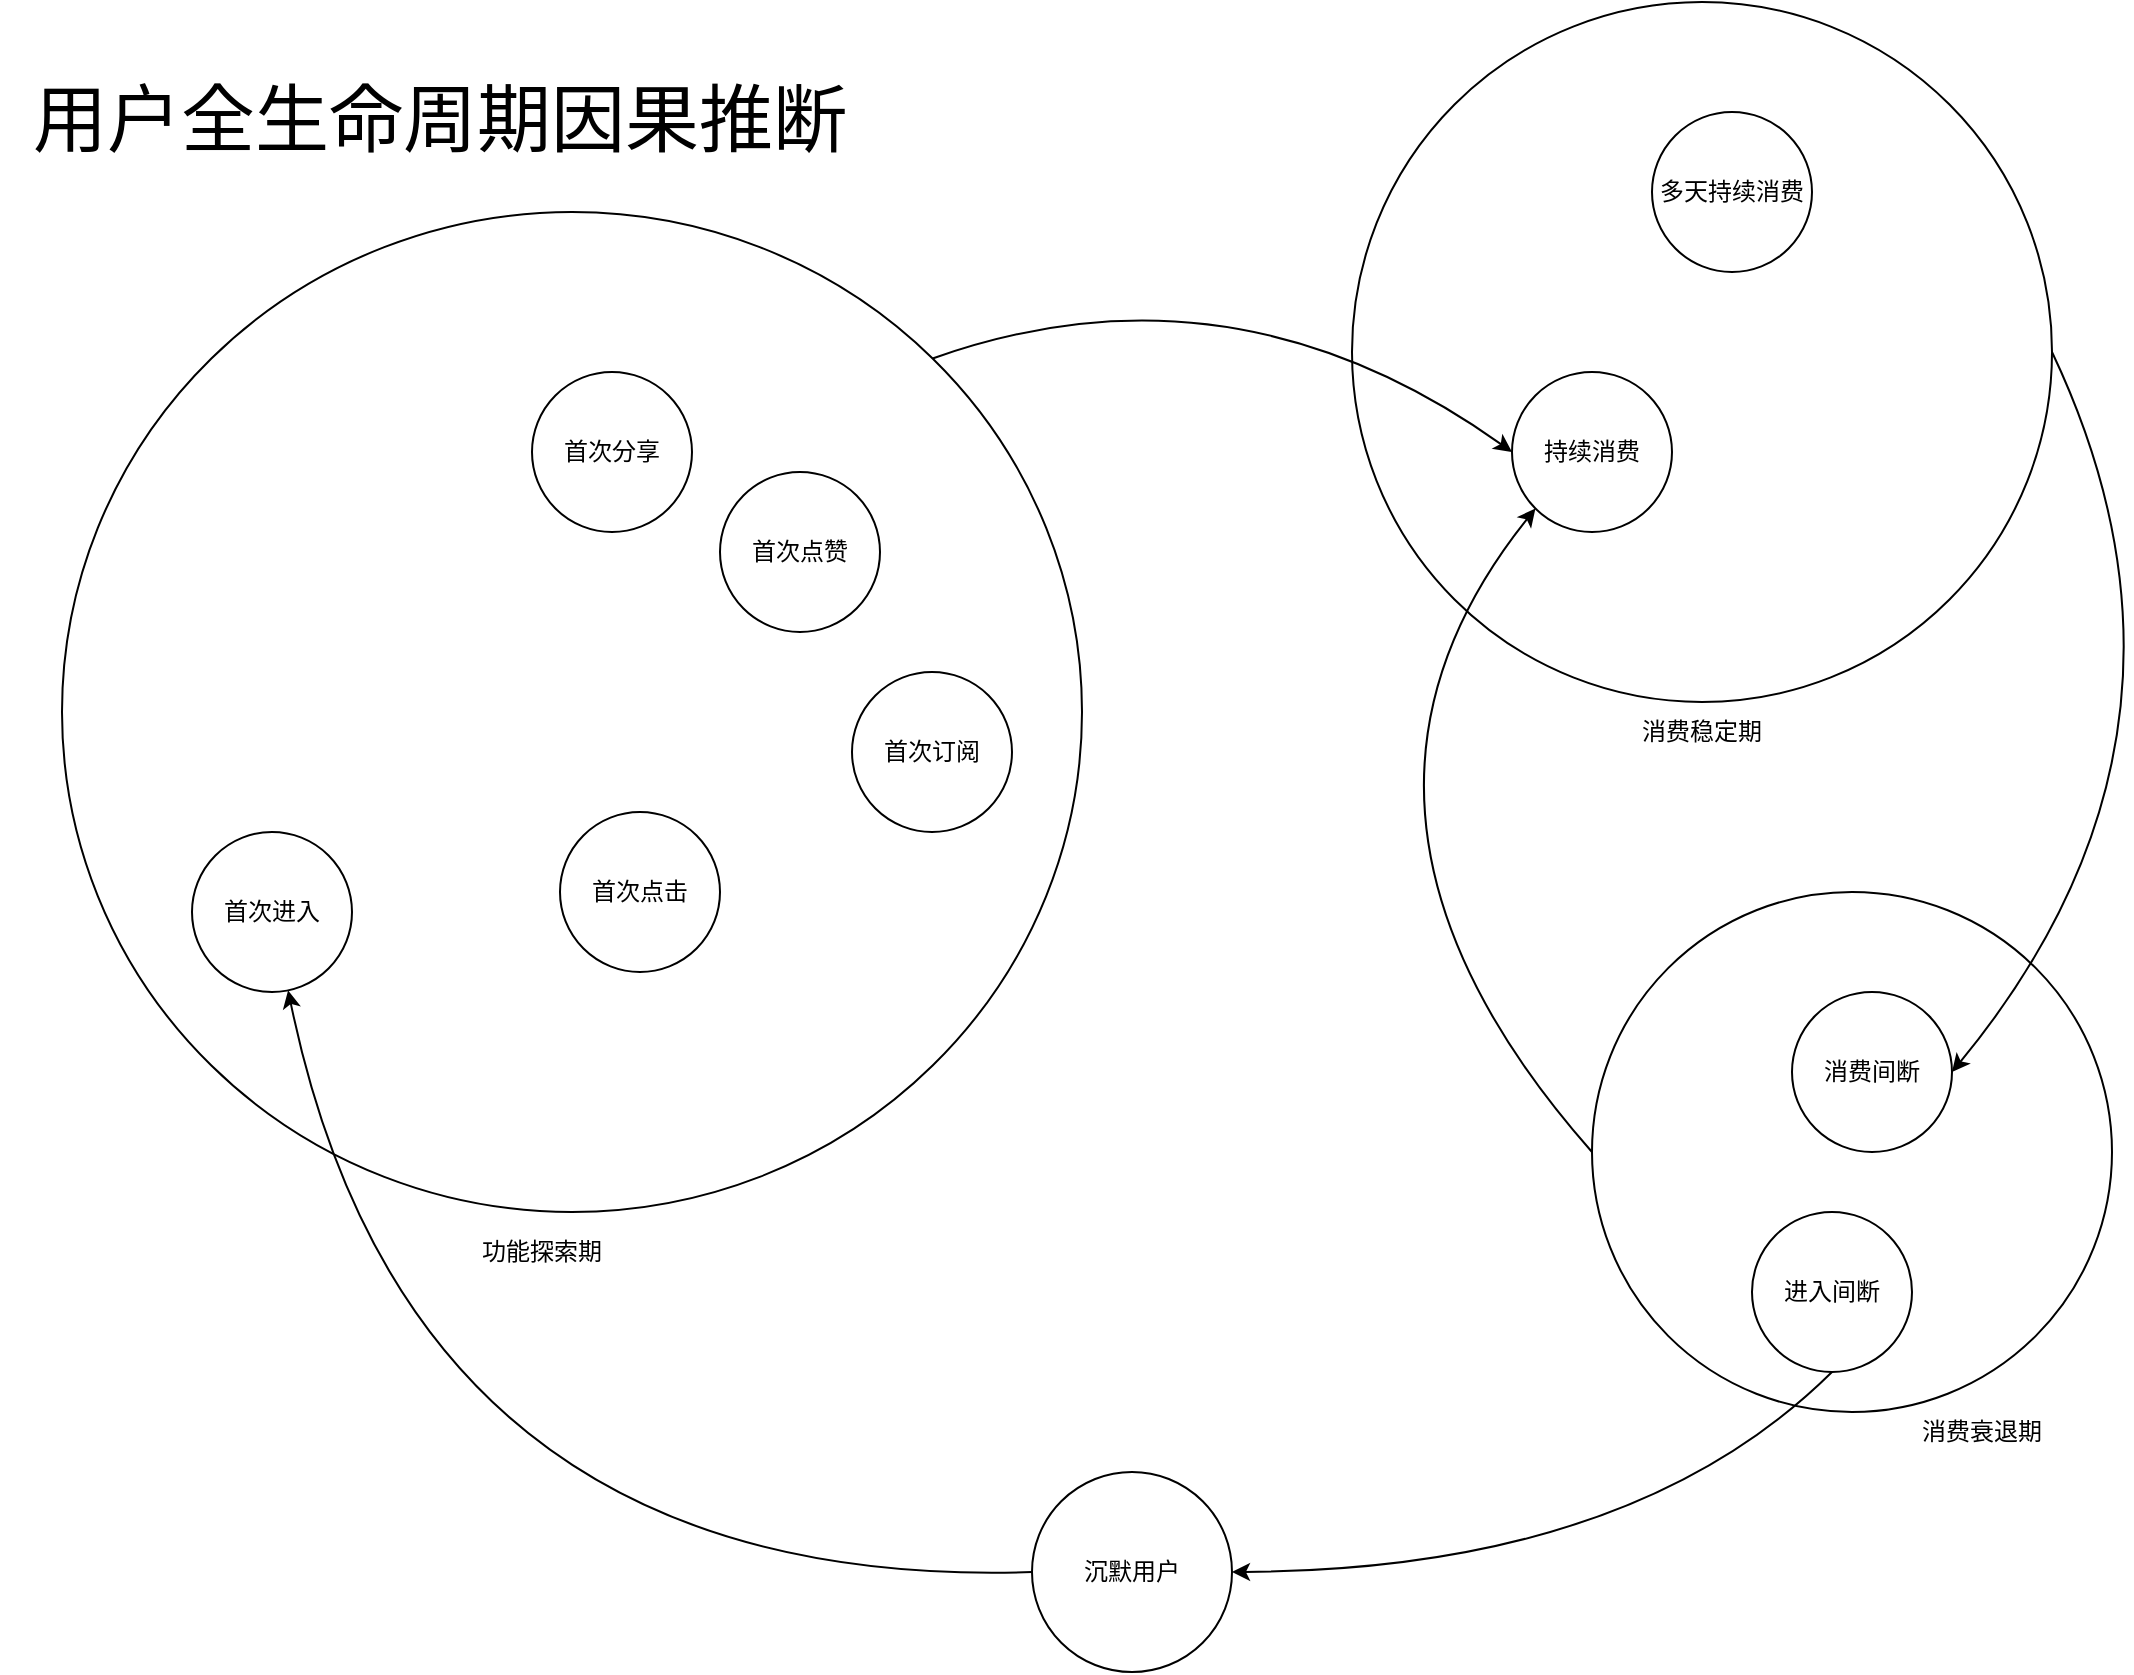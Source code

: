 <mxfile version="14.1.3" type="github">
  <diagram id="onGxwslfQfSlBnFe0gaD" name="Page-1">
    <mxGraphModel dx="2295" dy="1940" grid="1" gridSize="10" guides="1" tooltips="1" connect="1" arrows="1" fold="1" page="1" pageScale="1" pageWidth="827" pageHeight="1169" math="0" shadow="0">
      <root>
        <mxCell id="0" />
        <mxCell id="1" parent="0" />
        <mxCell id="l4tDG3tHfzlViM59Esea-2" value="" style="ellipse;whiteSpace=wrap;html=1;" vertex="1" parent="1">
          <mxGeometry x="5" y="-160" width="510" height="500" as="geometry" />
        </mxCell>
        <mxCell id="l4tDG3tHfzlViM59Esea-3" value="" style="ellipse;whiteSpace=wrap;html=1;" vertex="1" parent="1">
          <mxGeometry x="650" y="-265" width="350" height="350" as="geometry" />
        </mxCell>
        <mxCell id="l4tDG3tHfzlViM59Esea-4" value="功能探索期" style="text;html=1;strokeColor=none;fillColor=none;align=center;verticalAlign=middle;whiteSpace=wrap;rounded=0;" vertex="1" parent="1">
          <mxGeometry x="170" y="350" width="150" height="20" as="geometry" />
        </mxCell>
        <mxCell id="l4tDG3tHfzlViM59Esea-5" value="消费稳定期" style="text;html=1;strokeColor=none;fillColor=none;align=center;verticalAlign=middle;whiteSpace=wrap;rounded=0;" vertex="1" parent="1">
          <mxGeometry x="750" y="90" width="150" height="20" as="geometry" />
        </mxCell>
        <mxCell id="l4tDG3tHfzlViM59Esea-6" value="" style="ellipse;whiteSpace=wrap;html=1;" vertex="1" parent="1">
          <mxGeometry x="770" y="180" width="260" height="260" as="geometry" />
        </mxCell>
        <mxCell id="l4tDG3tHfzlViM59Esea-7" value="消费衰退期" style="text;html=1;strokeColor=none;fillColor=none;align=center;verticalAlign=middle;whiteSpace=wrap;rounded=0;" vertex="1" parent="1">
          <mxGeometry x="890" y="440" width="150" height="20" as="geometry" />
        </mxCell>
        <mxCell id="l4tDG3tHfzlViM59Esea-8" value="首次点击" style="ellipse;whiteSpace=wrap;html=1;aspect=fixed;" vertex="1" parent="1">
          <mxGeometry x="254" y="140" width="80" height="80" as="geometry" />
        </mxCell>
        <mxCell id="l4tDG3tHfzlViM59Esea-9" value="首次分享" style="ellipse;whiteSpace=wrap;html=1;aspect=fixed;" vertex="1" parent="1">
          <mxGeometry x="240" y="-80" width="80" height="80" as="geometry" />
        </mxCell>
        <mxCell id="l4tDG3tHfzlViM59Esea-10" value="首次点赞" style="ellipse;whiteSpace=wrap;html=1;aspect=fixed;" vertex="1" parent="1">
          <mxGeometry x="334" y="-30" width="80" height="80" as="geometry" />
        </mxCell>
        <mxCell id="l4tDG3tHfzlViM59Esea-11" value="沉默用户" style="ellipse;whiteSpace=wrap;html=1;" vertex="1" parent="1">
          <mxGeometry x="490" y="470" width="100" height="100" as="geometry" />
        </mxCell>
        <mxCell id="l4tDG3tHfzlViM59Esea-13" value="用户全生命周期因果推断" style="text;html=1;strokeColor=none;fillColor=none;align=center;verticalAlign=middle;whiteSpace=wrap;rounded=0;fontSize=37;" vertex="1" parent="1">
          <mxGeometry x="-26" y="-230" width="440" height="50" as="geometry" />
        </mxCell>
        <mxCell id="l4tDG3tHfzlViM59Esea-14" value="持续消费" style="ellipse;whiteSpace=wrap;html=1;aspect=fixed;" vertex="1" parent="1">
          <mxGeometry x="730" y="-80" width="80" height="80" as="geometry" />
        </mxCell>
        <mxCell id="l4tDG3tHfzlViM59Esea-16" value="首次订阅" style="ellipse;whiteSpace=wrap;html=1;aspect=fixed;" vertex="1" parent="1">
          <mxGeometry x="400" y="70" width="80" height="80" as="geometry" />
        </mxCell>
        <mxCell id="l4tDG3tHfzlViM59Esea-21" value="" style="endArrow=classic;html=1;fontSize=37;exitX=1;exitY=0;exitDx=0;exitDy=0;curved=1;entryX=0;entryY=0.5;entryDx=0;entryDy=0;" edge="1" parent="1" source="l4tDG3tHfzlViM59Esea-2" target="l4tDG3tHfzlViM59Esea-14">
          <mxGeometry width="50" height="50" relative="1" as="geometry">
            <mxPoint x="600" y="240" as="sourcePoint" />
            <mxPoint x="600" y="-60" as="targetPoint" />
            <Array as="points">
              <mxPoint x="590" y="-140" />
            </Array>
          </mxGeometry>
        </mxCell>
        <mxCell id="l4tDG3tHfzlViM59Esea-22" value="" style="endArrow=classic;html=1;fontSize=37;entryX=1;entryY=0.5;entryDx=0;entryDy=0;exitX=1;exitY=0.5;exitDx=0;exitDy=0;curved=1;" edge="1" parent="1" source="l4tDG3tHfzlViM59Esea-3" target="l4tDG3tHfzlViM59Esea-26">
          <mxGeometry width="50" height="50" relative="1" as="geometry">
            <mxPoint x="680" y="260" as="sourcePoint" />
            <mxPoint x="730" y="210" as="targetPoint" />
            <Array as="points">
              <mxPoint x="1090" y="100" />
            </Array>
          </mxGeometry>
        </mxCell>
        <mxCell id="l4tDG3tHfzlViM59Esea-23" value="" style="endArrow=classic;html=1;fontSize=37;entryX=1;entryY=0.5;entryDx=0;entryDy=0;exitX=0.5;exitY=1;exitDx=0;exitDy=0;curved=1;" edge="1" parent="1" source="l4tDG3tHfzlViM59Esea-27" target="l4tDG3tHfzlViM59Esea-11">
          <mxGeometry width="50" height="50" relative="1" as="geometry">
            <mxPoint x="780" y="510" as="sourcePoint" />
            <mxPoint x="830" y="460" as="targetPoint" />
            <Array as="points">
              <mxPoint x="790" y="519" />
            </Array>
          </mxGeometry>
        </mxCell>
        <mxCell id="l4tDG3tHfzlViM59Esea-26" value="消费间断" style="ellipse;whiteSpace=wrap;html=1;aspect=fixed;" vertex="1" parent="1">
          <mxGeometry x="870" y="230" width="80" height="80" as="geometry" />
        </mxCell>
        <mxCell id="l4tDG3tHfzlViM59Esea-27" value="进入间断" style="ellipse;whiteSpace=wrap;html=1;aspect=fixed;" vertex="1" parent="1">
          <mxGeometry x="850" y="340" width="80" height="80" as="geometry" />
        </mxCell>
        <mxCell id="l4tDG3tHfzlViM59Esea-28" value="首次进入" style="ellipse;whiteSpace=wrap;html=1;aspect=fixed;" vertex="1" parent="1">
          <mxGeometry x="70" y="150" width="80" height="80" as="geometry" />
        </mxCell>
        <mxCell id="l4tDG3tHfzlViM59Esea-30" value="" style="endArrow=classic;html=1;fontSize=37;exitX=0;exitY=0.5;exitDx=0;exitDy=0;curved=1;entryX=0;entryY=1;entryDx=0;entryDy=0;" edge="1" parent="1" source="l4tDG3tHfzlViM59Esea-6" target="l4tDG3tHfzlViM59Esea-14">
          <mxGeometry width="50" height="50" relative="1" as="geometry">
            <mxPoint x="620" y="220" as="sourcePoint" />
            <mxPoint x="610" y="-45" as="targetPoint" />
            <Array as="points">
              <mxPoint x="620" y="140" />
            </Array>
          </mxGeometry>
        </mxCell>
        <mxCell id="l4tDG3tHfzlViM59Esea-39" value="多天持续消费" style="ellipse;whiteSpace=wrap;html=1;aspect=fixed;" vertex="1" parent="1">
          <mxGeometry x="800" y="-210" width="80" height="80" as="geometry" />
        </mxCell>
        <mxCell id="l4tDG3tHfzlViM59Esea-44" value="" style="endArrow=classic;html=1;fontSize=14;exitX=0;exitY=0.5;exitDx=0;exitDy=0;curved=1;" edge="1" parent="1" source="l4tDG3tHfzlViM59Esea-11" target="l4tDG3tHfzlViM59Esea-28">
          <mxGeometry width="50" height="50" relative="1" as="geometry">
            <mxPoint x="-150" y="460" as="sourcePoint" />
            <mxPoint y="380" as="targetPoint" />
            <Array as="points">
              <mxPoint x="180" y="530" />
            </Array>
          </mxGeometry>
        </mxCell>
      </root>
    </mxGraphModel>
  </diagram>
</mxfile>
